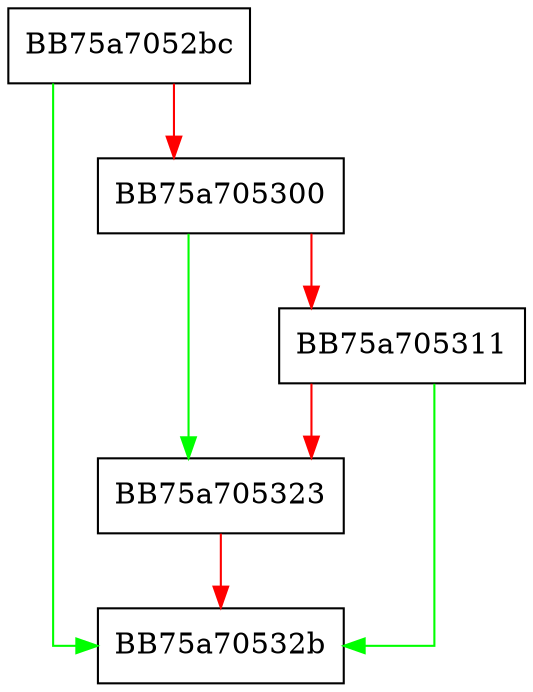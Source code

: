 digraph sqlite3RegisterPerConnectionBuiltinFunctions {
  node [shape="box"];
  graph [splines=ortho];
  BB75a7052bc -> BB75a70532b [color="green"];
  BB75a7052bc -> BB75a705300 [color="red"];
  BB75a705300 -> BB75a705323 [color="green"];
  BB75a705300 -> BB75a705311 [color="red"];
  BB75a705311 -> BB75a70532b [color="green"];
  BB75a705311 -> BB75a705323 [color="red"];
  BB75a705323 -> BB75a70532b [color="red"];
}